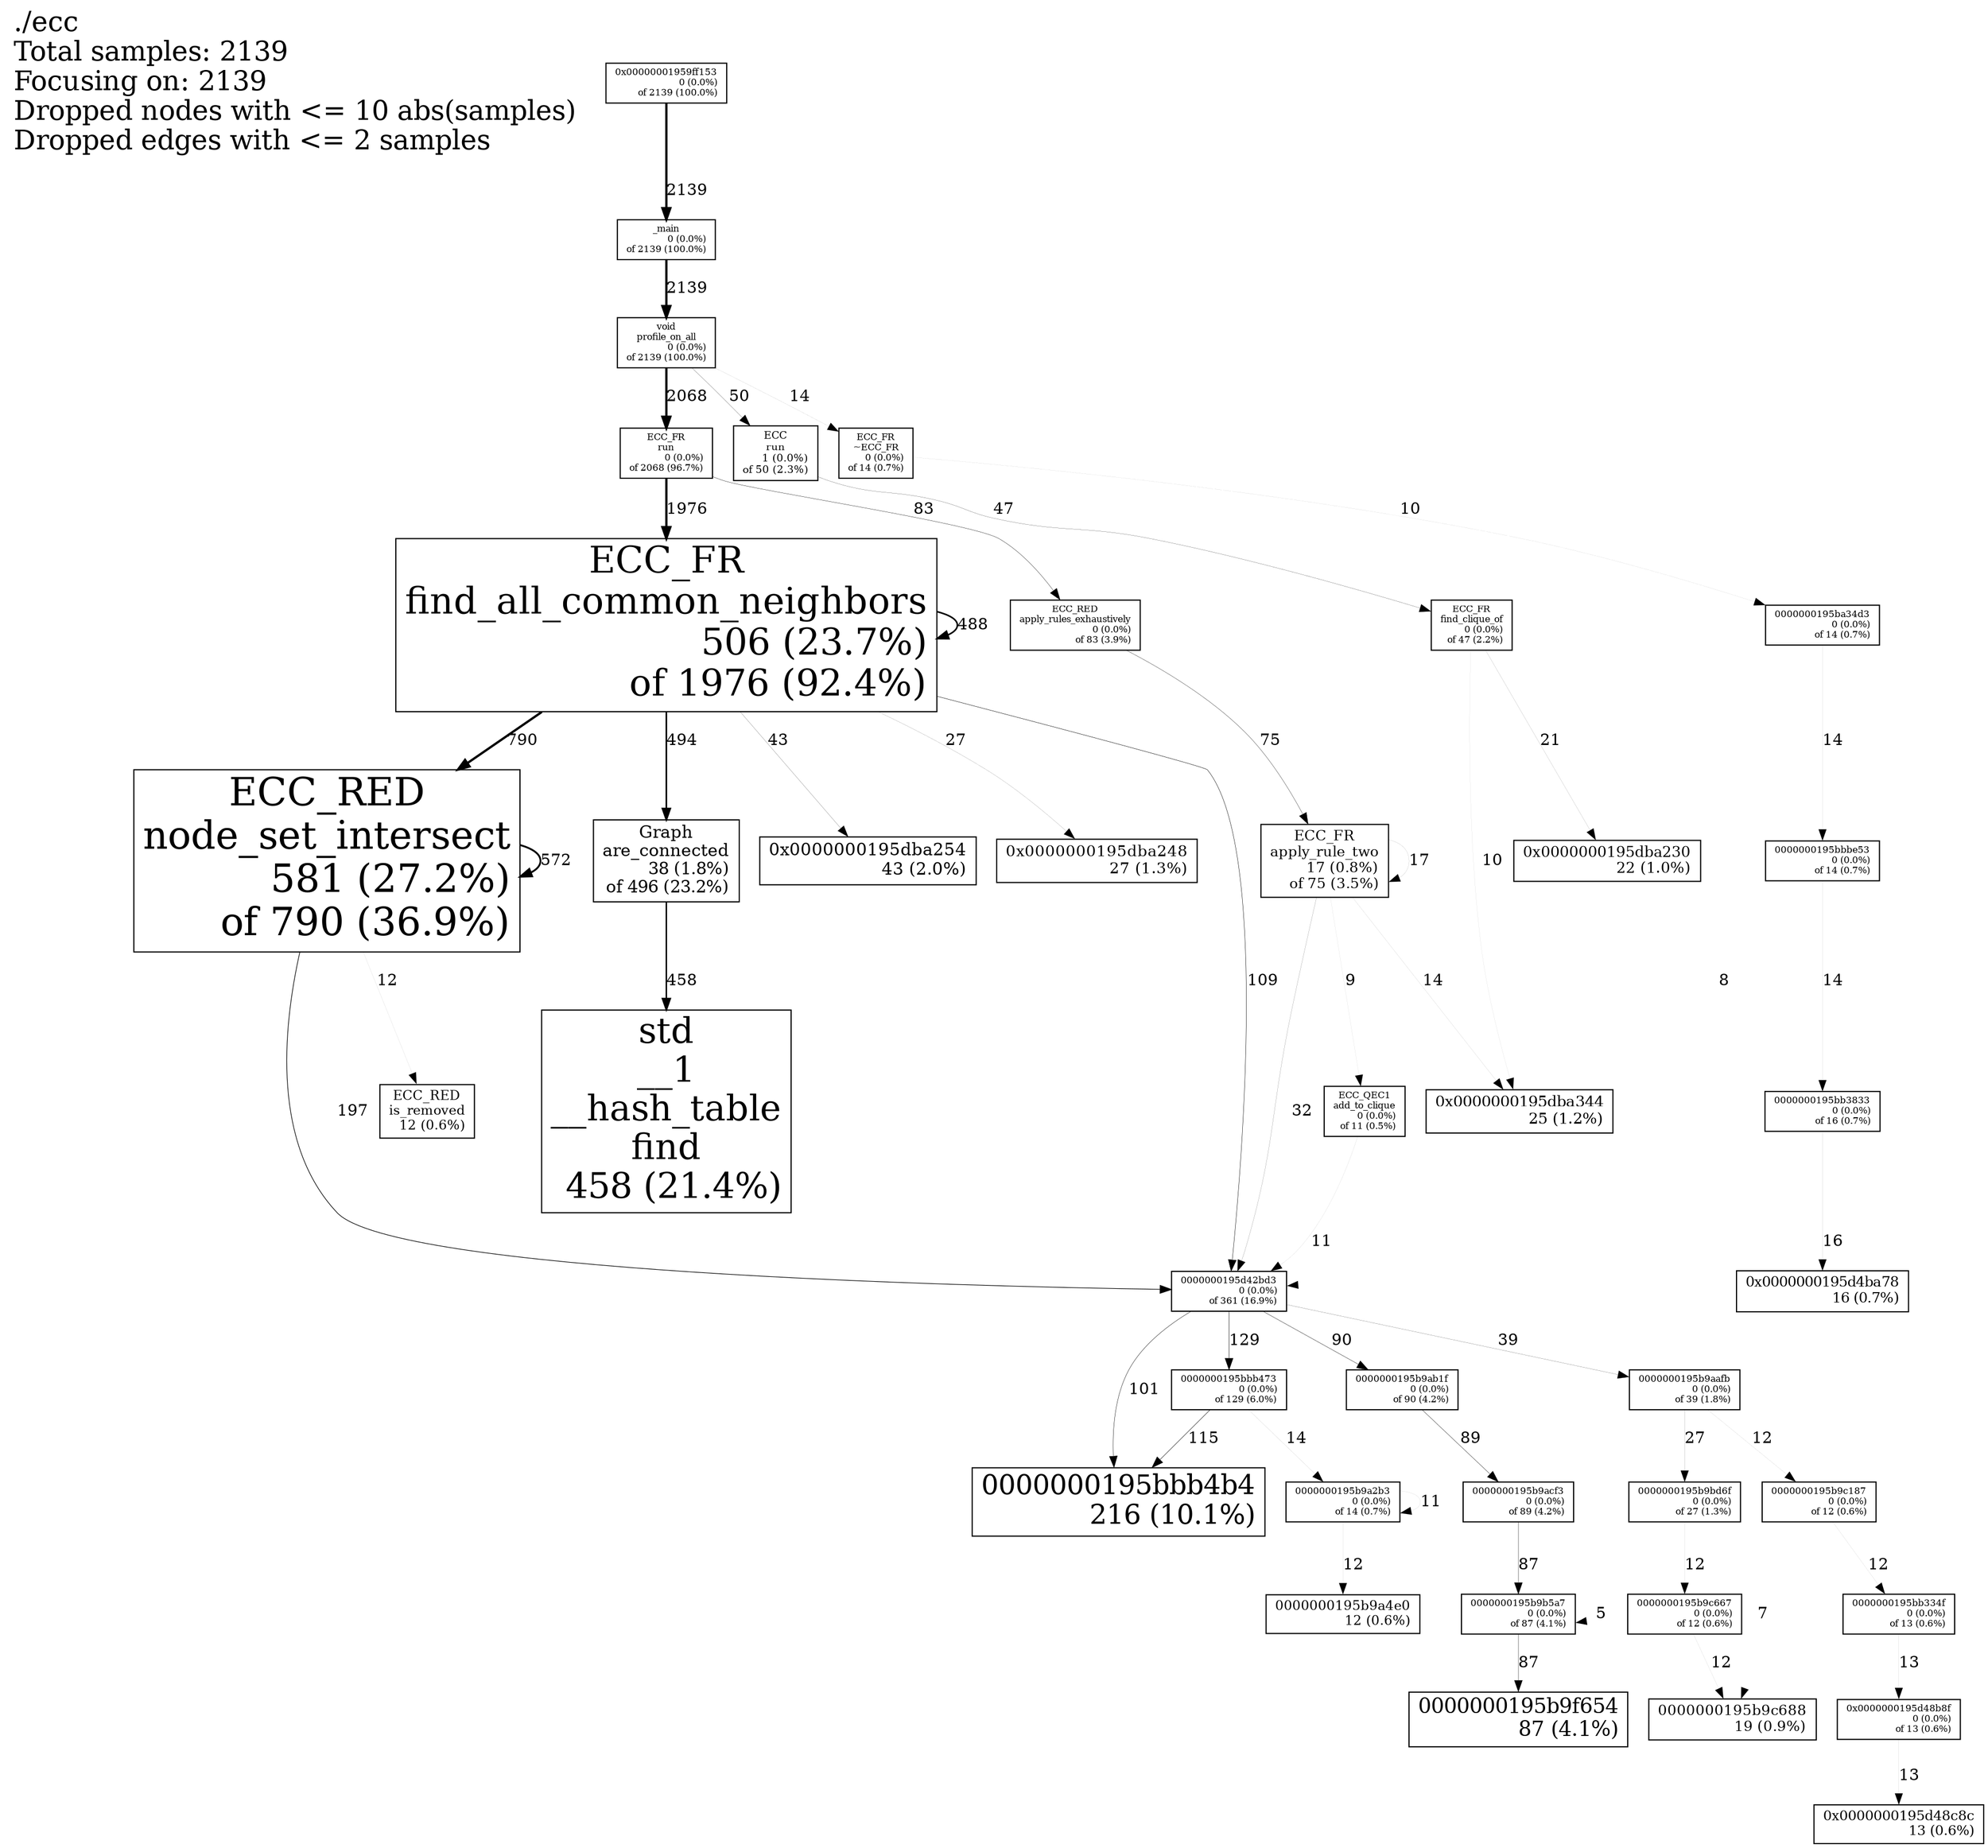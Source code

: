 digraph "./ecc; 2139 samples" {
node [width=0.375,height=0.25];
Legend [shape=box,fontsize=24,shape=plaintext,label="./ecc\lTotal samples: 2139\lFocusing on: 2139\lDropped nodes with <= 10 abs(samples)\lDropped edges with <= 2 samples\l"];
N1 [label="0x00000001959ff153\n0 (0.0%)\rof 2139 (100.0%)\r",shape=box,fontsize=8.0];
N2 [label="_main\n0 (0.0%)\rof 2139 (100.0%)\r",shape=box,fontsize=8.0];
N3 [label="void\nprofile_on_all\n0 (0.0%)\rof 2139 (100.0%)\r",shape=box,fontsize=8.0];
N4 [label="ECC_FR\nrun\n0 (0.0%)\rof 2068 (96.7%)\r",shape=box,fontsize=8.0];
N5 [label="ECC_FR\nfind_all_common_neighbors\n506 (23.7%)\rof 1976 (92.4%)\r",shape=box,fontsize=32.3];
N6 [label="ECC_RED\nnode_set_intersect\n581 (27.2%)\rof 790 (36.9%)\r",shape=box,fontsize=34.1];
N7 [label="Graph\nare_connected\n38 (1.8%)\rof 496 (23.2%)\r",shape=box,fontsize=14.7];
N8 [label="std\n__1\n__hash_table\nfind\n458 (21.4%)\r",shape=box,fontsize=31.1];
N9 [label="0000000195d42bd3\n0 (0.0%)\rof 361 (16.9%)\r",shape=box,fontsize=8.0];
N10 [label="0000000195bbb4b4\n216 (10.1%)\r",shape=box,fontsize=23.9];
N11 [label="0000000195bbb473\n0 (0.0%)\rof 129 (6.0%)\r",shape=box,fontsize=8.0];
N12 [label="0000000195b9ab1f\n0 (0.0%)\rof 90 (4.2%)\r",shape=box,fontsize=8.0];
N13 [label="0000000195b9acf3\n0 (0.0%)\rof 89 (4.2%)\r",shape=box,fontsize=8.0];
N14 [label="0000000195b9b5a7\n0 (0.0%)\rof 87 (4.1%)\r",shape=box,fontsize=8.0];
N15 [label="0000000195b9f654\n87 (4.1%)\r",shape=box,fontsize=18.1];
N16 [label="ECC_RED\napply_rules_exhaustively\n0 (0.0%)\rof 83 (3.9%)\r",shape=box,fontsize=8.0];
N17 [label="ECC_FR\napply_rule_two\n17 (0.8%)\rof 75 (3.5%)\r",shape=box,fontsize=12.5];
N18 [label="ECC\nrun\n1 (0.0%)\rof 50 (2.3%)\r",shape=box,fontsize=9.1];
N19 [label="ECC_FR\nfind_clique_of\n0 (0.0%)\rof 47 (2.2%)\r",shape=box,fontsize=8.0];
N20 [label="0x0000000195dba254\n43 (2.0%)\r",shape=box,fontsize=15.1];
N21 [label="0000000195b9aafb\n0 (0.0%)\rof 39 (1.8%)\r",shape=box,fontsize=8.0];
N22 [label="0000000195b9bd6f\n0 (0.0%)\rof 27 (1.3%)\r",shape=box,fontsize=8.0];
N23 [label="0x0000000195dba248\n27 (1.3%)\r",shape=box,fontsize=13.6];
N24 [label="0x0000000195dba344\n25 (1.2%)\r",shape=box,fontsize=13.4];
N25 [label="0x0000000195dba230\n22 (1.0%)\r",shape=box,fontsize=13.1];
N26 [label="0000000195b9c688\n19 (0.9%)\r",shape=box,fontsize=12.7];
N27 [label="0000000195bb3833\n0 (0.0%)\rof 16 (0.7%)\r",shape=box,fontsize=8.0];
N28 [label="0x0000000195d4ba78\n16 (0.7%)\r",shape=box,fontsize=12.3];
N29 [label="0000000195b9a2b3\n0 (0.0%)\rof 14 (0.7%)\r",shape=box,fontsize=8.0];
N30 [label="0000000195ba34d3\n0 (0.0%)\rof 14 (0.7%)\r",shape=box,fontsize=8.0];
N31 [label="0000000195bbbe53\n0 (0.0%)\rof 14 (0.7%)\r",shape=box,fontsize=8.0];
N32 [label="ECC_FR\n~ECC_FR\n0 (0.0%)\rof 14 (0.7%)\r",shape=box,fontsize=8.0];
N33 [label="0000000195bb334f\n0 (0.0%)\rof 13 (0.6%)\r",shape=box,fontsize=8.0];
N34 [label="0x0000000195d48b8f\n0 (0.0%)\rof 13 (0.6%)\r",shape=box,fontsize=8.0];
N35 [label="0x0000000195d48c8c\n13 (0.6%)\r",shape=box,fontsize=11.9];
N36 [label="0000000195b9a4e0\n12 (0.6%)\r",shape=box,fontsize=11.7];
N37 [label="0000000195b9c187\n0 (0.0%)\rof 12 (0.6%)\r",shape=box,fontsize=8.0];
N38 [label="0000000195b9c667\n0 (0.0%)\rof 12 (0.6%)\r",shape=box,fontsize=8.0];
N39 [label="ECC_RED\nis_removed\n12 (0.6%)\r",shape=box,fontsize=11.7];
N40 [label="ECC_QEC1\nadd_to_clique\n0 (0.0%)\rof 11 (0.5%)\r",shape=box,fontsize=8.0];
N1 -> N2 [label=2139, weight=214, style="setlinewidth(2.000000)"];
N2 -> N3 [label=2139, weight=214, style="setlinewidth(2.000000)"];
N3 -> N4 [label=2068, weight=209, style="setlinewidth(2.000000)"];
N4 -> N5 [label=1976, weight=202, style="setlinewidth(2.000000)"];
N5 -> N6 [label=790, weight=106, style="setlinewidth(2.000000)"];
N6 -> N6 [label=572, weight=85, style="setlinewidth(1.604488)"];
N5 -> N7 [label=494, weight=76, style="setlinewidth(1.385694)"];
N5 -> N5 [label=488, weight=76, style="setlinewidth(1.368864)"];
N7 -> N8 [label=458, weight=72, style="setlinewidth(1.284712)"];
N6 -> N9 [label=197, weight=40, style="setlinewidth(0.552595)"];
N9 -> N11 [label=129, weight=30, style="setlinewidth(0.361851)"];
N11 -> N10 [label=115, weight=27, style="setlinewidth(0.322581)"];
N5 -> N9 [label=109, weight=26, style="setlinewidth(0.305750)"];
N9 -> N10 [label=101, weight=25, style="setlinewidth(0.283310)"];
N9 -> N12 [label=90, weight=23, style="setlinewidth(0.252454)"];
N12 -> N13 [label=89, weight=23, style="setlinewidth(0.249649)"];
N13 -> N14 [label=87, weight=22, style="setlinewidth(0.244039)"];
N14 -> N15 [label=87, weight=22, style="setlinewidth(0.244039)"];
N4 -> N16 [label=83, weight=22, style="setlinewidth(0.232819)"];
N16 -> N17 [label=75, weight=20, style="setlinewidth(0.210379)"];
N3 -> N18 [label=50, weight=15, style="setlinewidth(0.140252)"];
N18 -> N19 [label=47, weight=14, style="setlinewidth(0.131837)"];
N5 -> N20 [label=43, weight=13, style="setlinewidth(0.120617)"];
N9 -> N21 [label=39, weight=12, style="setlinewidth(0.109397)"];
N17 -> N9 [label=32, weight=11, style="setlinewidth(0.089762)"];
N5 -> N23 [label=27, weight=10, style="setlinewidth(0.075736)"];
N21 -> N22 [label=27, weight=10, style="setlinewidth(0.075736)"];
N19 -> N25 [label=21, weight=8, style="setlinewidth(0.058906)"];
N17 -> N17 [label=17, weight=7, style="setlinewidth(0.047686)"];
N27 -> N28 [label=16, weight=6, style="setlinewidth(0.044881)"];
N17 -> N24 [label=14, weight=6, style="setlinewidth(0.039271)"];
N30 -> N31 [label=14, weight=6, style="setlinewidth(0.039271)"];
N3 -> N32 [label=14, weight=6, style="setlinewidth(0.039271)"];
N31 -> N27 [label=14, weight=6, style="setlinewidth(0.039271)"];
N11 -> N29 [label=14, weight=6, style="setlinewidth(0.039271)"];
N34 -> N35 [label=13, weight=6, style="setlinewidth(0.036466)"];
N33 -> N34 [label=13, weight=6, style="setlinewidth(0.036466)"];
N22 -> N38 [label=12, weight=5, style="setlinewidth(0.033661)"];
N29 -> N36 [label=12, weight=5, style="setlinewidth(0.033661)"];
N6 -> N39 [label=12, weight=5, style="setlinewidth(0.033661)"];
N21 -> N37 [label=12, weight=5, style="setlinewidth(0.033661)"];
N38 -> N26 [label=12, weight=5, style="setlinewidth(0.033661)"];
N37 -> N33 [label=12, weight=5, style="setlinewidth(0.033661)"];
N40 -> N9 [label=11, weight=5, style="setlinewidth(0.030856)"];
N29 -> N29 [label=11, weight=5, style="setlinewidth(0.030856)"];
N32 -> N30 [label=10, weight=5, style="setlinewidth(0.028050)"];
N19 -> N24 [label=10, weight=5, style="setlinewidth(0.028050)"];
N17 -> N40 [label=9, weight=4, style="setlinewidth(0.025245)"];
N19 -> N9 [label=8, weight=4, style="setlinewidth(0.022440)"];
N22 -> N26 [label=7, weight=3, style="setlinewidth(0.019635)"];
N14 -> N14 [label=5, weight=3, style="setlinewidth(0.014025)"];
}
